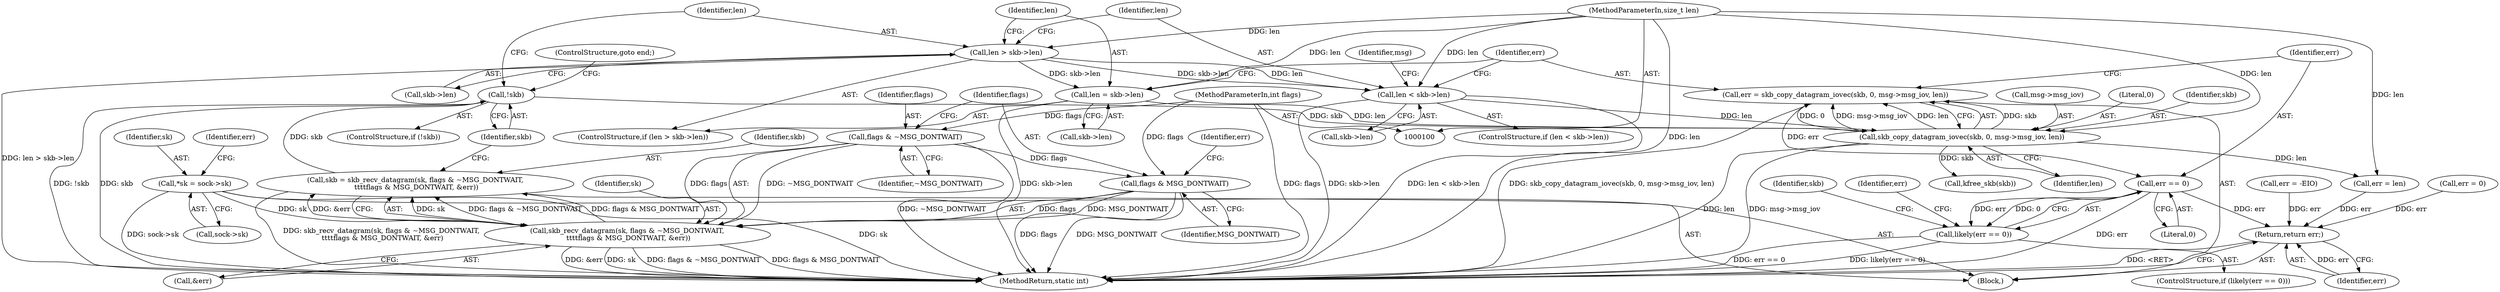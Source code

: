 digraph "0_linux_f3d3342602f8bcbf37d7c46641cb9bca7618eb1c_20@API" {
"1000168" [label="(Call,err = skb_copy_datagram_iovec(skb, 0, msg->msg_iov, len))"];
"1000170" [label="(Call,skb_copy_datagram_iovec(skb, 0, msg->msg_iov, len))"];
"1000142" [label="(Call,!skb)"];
"1000129" [label="(Call,skb = skb_recv_datagram(sk, flags & ~MSG_DONTWAIT,\n \t\t\t\tflags & MSG_DONTWAIT, &err))"];
"1000131" [label="(Call,skb_recv_datagram(sk, flags & ~MSG_DONTWAIT,\n \t\t\t\tflags & MSG_DONTWAIT, &err))"];
"1000110" [label="(Call,*sk = sock->sk)"];
"1000133" [label="(Call,flags & ~MSG_DONTWAIT)"];
"1000105" [label="(MethodParameterIn,int flags)"];
"1000136" [label="(Call,flags & MSG_DONTWAIT)"];
"1000158" [label="(Call,len < skb->len)"];
"1000146" [label="(Call,len > skb->len)"];
"1000104" [label="(MethodParameterIn,size_t len)"];
"1000151" [label="(Call,len = skb->len)"];
"1000179" [label="(Call,err == 0)"];
"1000178" [label="(Call,likely(err == 0))"];
"1000188" [label="(Return,return err;)"];
"1000182" [label="(Call,err = len)"];
"1000139" [label="(Call,&err)"];
"1000188" [label="(Return,return err;)"];
"1000126" [label="(Call,err = 0)"];
"1000151" [label="(Call,len = skb->len)"];
"1000186" [label="(Identifier,skb)"];
"1000177" [label="(ControlStructure,if (likely(err == 0)))"];
"1000143" [label="(Identifier,skb)"];
"1000130" [label="(Identifier,skb)"];
"1000137" [label="(Identifier,flags)"];
"1000180" [label="(Identifier,err)"];
"1000157" [label="(ControlStructure,if (len < skb->len))"];
"1000104" [label="(MethodParameterIn,size_t len)"];
"1000111" [label="(Identifier,sk)"];
"1000141" [label="(ControlStructure,if (!skb))"];
"1000171" [label="(Identifier,skb)"];
"1000140" [label="(Identifier,err)"];
"1000165" [label="(Identifier,msg)"];
"1000110" [label="(Call,*sk = sock->sk)"];
"1000189" [label="(Identifier,err)"];
"1000190" [label="(MethodReturn,static int)"];
"1000142" [label="(Call,!skb)"];
"1000136" [label="(Call,flags & MSG_DONTWAIT)"];
"1000138" [label="(Identifier,MSG_DONTWAIT)"];
"1000147" [label="(Identifier,len)"];
"1000169" [label="(Identifier,err)"];
"1000135" [label="(Identifier,~MSG_DONTWAIT)"];
"1000160" [label="(Call,skb->len)"];
"1000148" [label="(Call,skb->len)"];
"1000146" [label="(Call,len > skb->len)"];
"1000183" [label="(Identifier,err)"];
"1000129" [label="(Call,skb = skb_recv_datagram(sk, flags & ~MSG_DONTWAIT,\n \t\t\t\tflags & MSG_DONTWAIT, &err))"];
"1000153" [label="(Call,skb->len)"];
"1000133" [label="(Call,flags & ~MSG_DONTWAIT)"];
"1000178" [label="(Call,likely(err == 0))"];
"1000131" [label="(Call,skb_recv_datagram(sk, flags & ~MSG_DONTWAIT,\n \t\t\t\tflags & MSG_DONTWAIT, &err))"];
"1000159" [label="(Identifier,len)"];
"1000112" [label="(Call,sock->sk)"];
"1000168" [label="(Call,err = skb_copy_datagram_iovec(skb, 0, msg->msg_iov, len))"];
"1000106" [label="(Block,)"];
"1000116" [label="(Identifier,err)"];
"1000115" [label="(Call,err = -EIO)"];
"1000179" [label="(Call,err == 0)"];
"1000176" [label="(Identifier,len)"];
"1000134" [label="(Identifier,flags)"];
"1000170" [label="(Call,skb_copy_datagram_iovec(skb, 0, msg->msg_iov, len))"];
"1000132" [label="(Identifier,sk)"];
"1000152" [label="(Identifier,len)"];
"1000173" [label="(Call,msg->msg_iov)"];
"1000145" [label="(ControlStructure,if (len > skb->len))"];
"1000105" [label="(MethodParameterIn,int flags)"];
"1000172" [label="(Literal,0)"];
"1000158" [label="(Call,len < skb->len)"];
"1000185" [label="(Call,kfree_skb(skb))"];
"1000181" [label="(Literal,0)"];
"1000144" [label="(ControlStructure,goto end;)"];
"1000168" -> "1000106"  [label="AST: "];
"1000168" -> "1000170"  [label="CFG: "];
"1000169" -> "1000168"  [label="AST: "];
"1000170" -> "1000168"  [label="AST: "];
"1000180" -> "1000168"  [label="CFG: "];
"1000168" -> "1000190"  [label="DDG: skb_copy_datagram_iovec(skb, 0, msg->msg_iov, len)"];
"1000170" -> "1000168"  [label="DDG: skb"];
"1000170" -> "1000168"  [label="DDG: 0"];
"1000170" -> "1000168"  [label="DDG: msg->msg_iov"];
"1000170" -> "1000168"  [label="DDG: len"];
"1000168" -> "1000179"  [label="DDG: err"];
"1000170" -> "1000176"  [label="CFG: "];
"1000171" -> "1000170"  [label="AST: "];
"1000172" -> "1000170"  [label="AST: "];
"1000173" -> "1000170"  [label="AST: "];
"1000176" -> "1000170"  [label="AST: "];
"1000170" -> "1000190"  [label="DDG: len"];
"1000170" -> "1000190"  [label="DDG: msg->msg_iov"];
"1000142" -> "1000170"  [label="DDG: skb"];
"1000158" -> "1000170"  [label="DDG: len"];
"1000151" -> "1000170"  [label="DDG: len"];
"1000104" -> "1000170"  [label="DDG: len"];
"1000170" -> "1000182"  [label="DDG: len"];
"1000170" -> "1000185"  [label="DDG: skb"];
"1000142" -> "1000141"  [label="AST: "];
"1000142" -> "1000143"  [label="CFG: "];
"1000143" -> "1000142"  [label="AST: "];
"1000144" -> "1000142"  [label="CFG: "];
"1000147" -> "1000142"  [label="CFG: "];
"1000142" -> "1000190"  [label="DDG: !skb"];
"1000142" -> "1000190"  [label="DDG: skb"];
"1000129" -> "1000142"  [label="DDG: skb"];
"1000129" -> "1000106"  [label="AST: "];
"1000129" -> "1000131"  [label="CFG: "];
"1000130" -> "1000129"  [label="AST: "];
"1000131" -> "1000129"  [label="AST: "];
"1000143" -> "1000129"  [label="CFG: "];
"1000129" -> "1000190"  [label="DDG: skb_recv_datagram(sk, flags & ~MSG_DONTWAIT,\n \t\t\t\tflags & MSG_DONTWAIT, &err)"];
"1000131" -> "1000129"  [label="DDG: sk"];
"1000131" -> "1000129"  [label="DDG: flags & ~MSG_DONTWAIT"];
"1000131" -> "1000129"  [label="DDG: flags & MSG_DONTWAIT"];
"1000131" -> "1000129"  [label="DDG: &err"];
"1000131" -> "1000139"  [label="CFG: "];
"1000132" -> "1000131"  [label="AST: "];
"1000133" -> "1000131"  [label="AST: "];
"1000136" -> "1000131"  [label="AST: "];
"1000139" -> "1000131"  [label="AST: "];
"1000131" -> "1000190"  [label="DDG: sk"];
"1000131" -> "1000190"  [label="DDG: &err"];
"1000131" -> "1000190"  [label="DDG: flags & ~MSG_DONTWAIT"];
"1000131" -> "1000190"  [label="DDG: flags & MSG_DONTWAIT"];
"1000110" -> "1000131"  [label="DDG: sk"];
"1000133" -> "1000131"  [label="DDG: flags"];
"1000133" -> "1000131"  [label="DDG: ~MSG_DONTWAIT"];
"1000136" -> "1000131"  [label="DDG: flags"];
"1000136" -> "1000131"  [label="DDG: MSG_DONTWAIT"];
"1000110" -> "1000106"  [label="AST: "];
"1000110" -> "1000112"  [label="CFG: "];
"1000111" -> "1000110"  [label="AST: "];
"1000112" -> "1000110"  [label="AST: "];
"1000116" -> "1000110"  [label="CFG: "];
"1000110" -> "1000190"  [label="DDG: sock->sk"];
"1000110" -> "1000190"  [label="DDG: sk"];
"1000133" -> "1000135"  [label="CFG: "];
"1000134" -> "1000133"  [label="AST: "];
"1000135" -> "1000133"  [label="AST: "];
"1000137" -> "1000133"  [label="CFG: "];
"1000133" -> "1000190"  [label="DDG: ~MSG_DONTWAIT"];
"1000105" -> "1000133"  [label="DDG: flags"];
"1000133" -> "1000136"  [label="DDG: flags"];
"1000105" -> "1000100"  [label="AST: "];
"1000105" -> "1000190"  [label="DDG: flags"];
"1000105" -> "1000136"  [label="DDG: flags"];
"1000136" -> "1000138"  [label="CFG: "];
"1000137" -> "1000136"  [label="AST: "];
"1000138" -> "1000136"  [label="AST: "];
"1000140" -> "1000136"  [label="CFG: "];
"1000136" -> "1000190"  [label="DDG: MSG_DONTWAIT"];
"1000136" -> "1000190"  [label="DDG: flags"];
"1000158" -> "1000157"  [label="AST: "];
"1000158" -> "1000160"  [label="CFG: "];
"1000159" -> "1000158"  [label="AST: "];
"1000160" -> "1000158"  [label="AST: "];
"1000165" -> "1000158"  [label="CFG: "];
"1000169" -> "1000158"  [label="CFG: "];
"1000158" -> "1000190"  [label="DDG: skb->len"];
"1000158" -> "1000190"  [label="DDG: len < skb->len"];
"1000146" -> "1000158"  [label="DDG: len"];
"1000146" -> "1000158"  [label="DDG: skb->len"];
"1000104" -> "1000158"  [label="DDG: len"];
"1000146" -> "1000145"  [label="AST: "];
"1000146" -> "1000148"  [label="CFG: "];
"1000147" -> "1000146"  [label="AST: "];
"1000148" -> "1000146"  [label="AST: "];
"1000152" -> "1000146"  [label="CFG: "];
"1000159" -> "1000146"  [label="CFG: "];
"1000146" -> "1000190"  [label="DDG: len > skb->len"];
"1000104" -> "1000146"  [label="DDG: len"];
"1000146" -> "1000151"  [label="DDG: skb->len"];
"1000104" -> "1000100"  [label="AST: "];
"1000104" -> "1000190"  [label="DDG: len"];
"1000104" -> "1000151"  [label="DDG: len"];
"1000104" -> "1000182"  [label="DDG: len"];
"1000151" -> "1000145"  [label="AST: "];
"1000151" -> "1000153"  [label="CFG: "];
"1000152" -> "1000151"  [label="AST: "];
"1000153" -> "1000151"  [label="AST: "];
"1000169" -> "1000151"  [label="CFG: "];
"1000151" -> "1000190"  [label="DDG: skb->len"];
"1000179" -> "1000178"  [label="AST: "];
"1000179" -> "1000181"  [label="CFG: "];
"1000180" -> "1000179"  [label="AST: "];
"1000181" -> "1000179"  [label="AST: "];
"1000178" -> "1000179"  [label="CFG: "];
"1000179" -> "1000190"  [label="DDG: err"];
"1000179" -> "1000178"  [label="DDG: err"];
"1000179" -> "1000178"  [label="DDG: 0"];
"1000179" -> "1000188"  [label="DDG: err"];
"1000178" -> "1000177"  [label="AST: "];
"1000183" -> "1000178"  [label="CFG: "];
"1000186" -> "1000178"  [label="CFG: "];
"1000178" -> "1000190"  [label="DDG: likely(err == 0)"];
"1000178" -> "1000190"  [label="DDG: err == 0"];
"1000188" -> "1000106"  [label="AST: "];
"1000188" -> "1000189"  [label="CFG: "];
"1000189" -> "1000188"  [label="AST: "];
"1000190" -> "1000188"  [label="CFG: "];
"1000188" -> "1000190"  [label="DDG: <RET>"];
"1000189" -> "1000188"  [label="DDG: err"];
"1000126" -> "1000188"  [label="DDG: err"];
"1000115" -> "1000188"  [label="DDG: err"];
"1000182" -> "1000188"  [label="DDG: err"];
}
